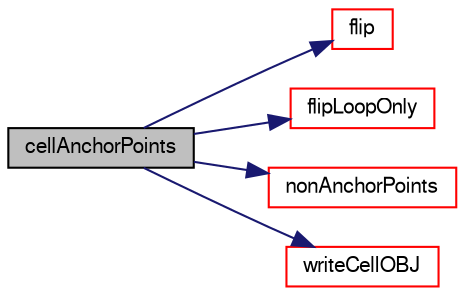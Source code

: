digraph "cellAnchorPoints"
{
  bgcolor="transparent";
  edge [fontname="FreeSans",fontsize="10",labelfontname="FreeSans",labelfontsize="10"];
  node [fontname="FreeSans",fontsize="10",shape=record];
  rankdir="LR";
  Node95 [label="cellAnchorPoints",height=0.2,width=0.4,color="black", fillcolor="grey75", style="filled", fontcolor="black"];
  Node95 -> Node96 [color="midnightblue",fontsize="10",style="solid",fontname="FreeSans"];
  Node96 [label="flip",height=0.2,width=0.4,color="red",URL="$a21466.html#ae0e6a6ea75dd64339a5a388a1c027f2a",tooltip="Flip loop for cellI. Updates anchor points as well. "];
  Node95 -> Node104 [color="midnightblue",fontsize="10",style="solid",fontname="FreeSans"];
  Node104 [label="flipLoopOnly",height=0.2,width=0.4,color="red",URL="$a21466.html#a104797fd5855508f65afd4d86f6989f8",tooltip="Flip loop for cellI. Does not update anchors. Use with care. "];
  Node95 -> Node105 [color="midnightblue",fontsize="10",style="solid",fontname="FreeSans"];
  Node105 [label="nonAnchorPoints",height=0.2,width=0.4,color="red",URL="$a21466.html#a99cdc1288c329f2654ead522706957a6",tooltip="Invert anchor point selection. "];
  Node95 -> Node453 [color="midnightblue",fontsize="10",style="solid",fontname="FreeSans"];
  Node453 [label="writeCellOBJ",height=0.2,width=0.4,color="red",URL="$a21466.html#a0582316c904ae210283d6d6908515164",tooltip="debugging:Write edges of cell and loop "];
}
